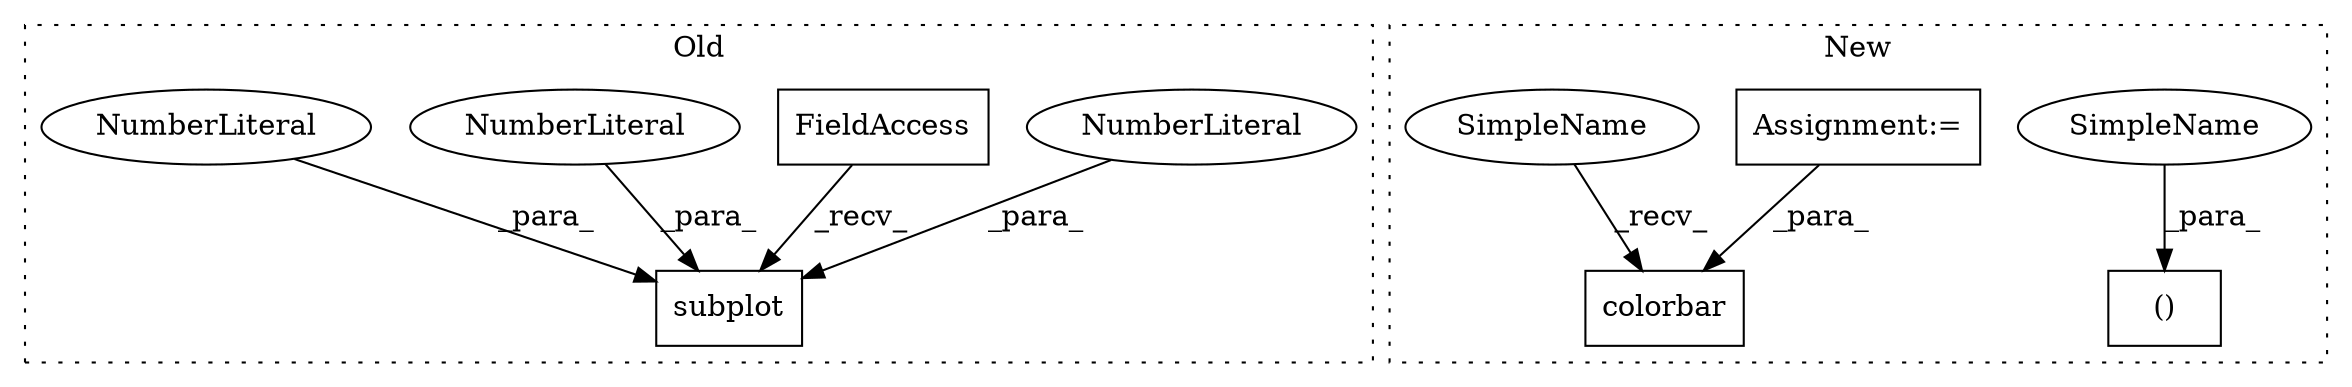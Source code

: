digraph G {
subgraph cluster0 {
1 [label="subplot" a="32" s="1390,1403" l="8,1" shape="box"];
3 [label="NumberLiteral" a="34" s="1402" l="1" shape="ellipse"];
4 [label="FieldAccess" a="22" s="1372" l="10" shape="box"];
7 [label="NumberLiteral" a="34" s="1398" l="1" shape="ellipse"];
8 [label="NumberLiteral" a="34" s="1400" l="1" shape="ellipse"];
label = "Old";
style="dotted";
}
subgraph cluster1 {
2 [label="colorbar" a="32" s="806,821" l="9,1" shape="box"];
5 [label="()" a="106" s="612" l="18" shape="box"];
6 [label="Assignment:=" a="7" s="669" l="1" shape="box"];
9 [label="SimpleName" a="42" s="612" l="3" shape="ellipse"];
10 [label="SimpleName" a="42" s="802" l="3" shape="ellipse"];
label = "New";
style="dotted";
}
3 -> 1 [label="_para_"];
4 -> 1 [label="_recv_"];
6 -> 2 [label="_para_"];
7 -> 1 [label="_para_"];
8 -> 1 [label="_para_"];
9 -> 5 [label="_para_"];
10 -> 2 [label="_recv_"];
}